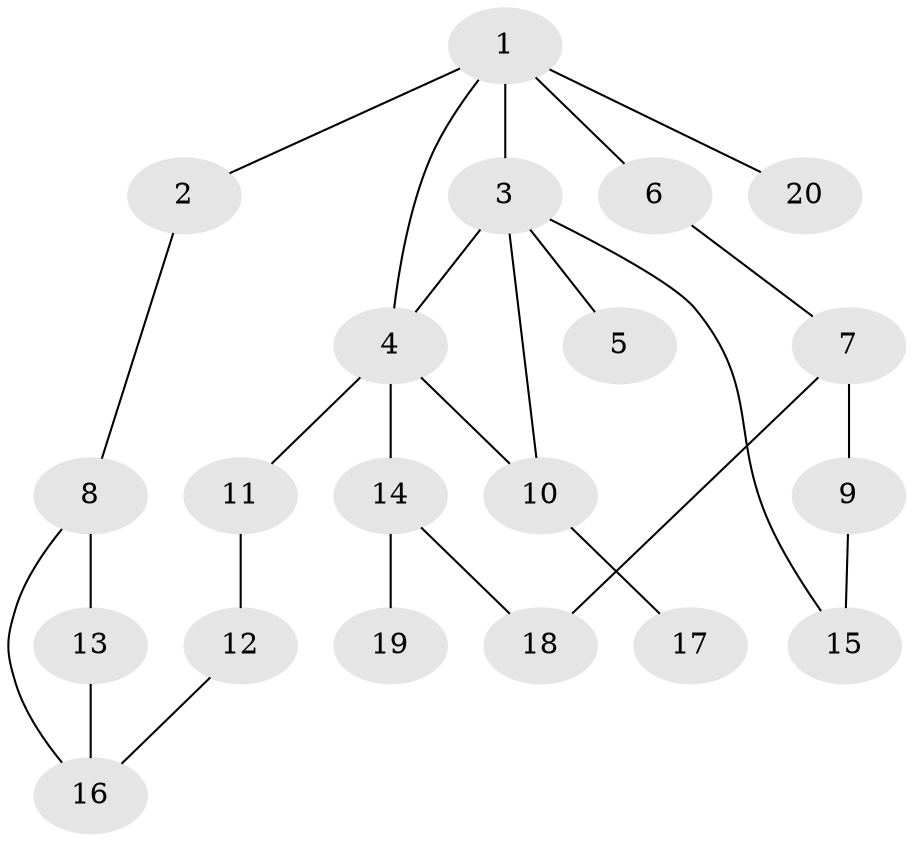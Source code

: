 // Generated by graph-tools (version 1.1) at 2025/46/02/15/25 05:46:28]
// undirected, 20 vertices, 25 edges
graph export_dot {
graph [start="1"]
  node [color=gray90,style=filled];
  1;
  2;
  3;
  4;
  5;
  6;
  7;
  8;
  9;
  10;
  11;
  12;
  13;
  14;
  15;
  16;
  17;
  18;
  19;
  20;
  1 -- 2;
  1 -- 3;
  1 -- 6;
  1 -- 20;
  1 -- 4;
  2 -- 8;
  3 -- 4;
  3 -- 5;
  3 -- 15;
  3 -- 10;
  4 -- 10;
  4 -- 11;
  4 -- 14;
  6 -- 7;
  7 -- 9;
  7 -- 18;
  8 -- 13;
  8 -- 16;
  9 -- 15;
  10 -- 17;
  11 -- 12;
  12 -- 16;
  13 -- 16;
  14 -- 19;
  14 -- 18;
}
